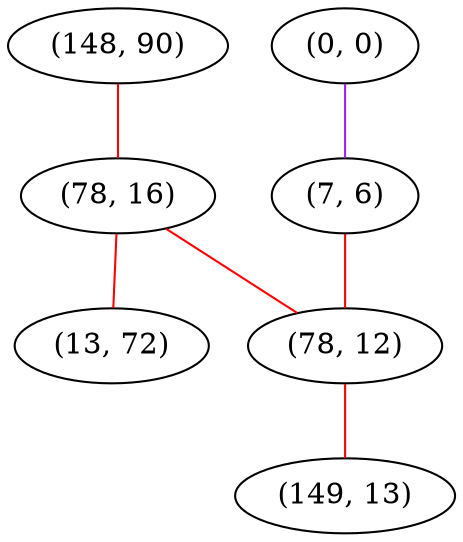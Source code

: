 graph "" {
"(148, 90)";
"(0, 0)";
"(78, 16)";
"(7, 6)";
"(78, 12)";
"(13, 72)";
"(149, 13)";
"(148, 90)" -- "(78, 16)"  [color=red, key=0, weight=1];
"(0, 0)" -- "(7, 6)"  [color=purple, key=0, weight=4];
"(78, 16)" -- "(78, 12)"  [color=red, key=0, weight=1];
"(78, 16)" -- "(13, 72)"  [color=red, key=0, weight=1];
"(7, 6)" -- "(78, 12)"  [color=red, key=0, weight=1];
"(78, 12)" -- "(149, 13)"  [color=red, key=0, weight=1];
}
